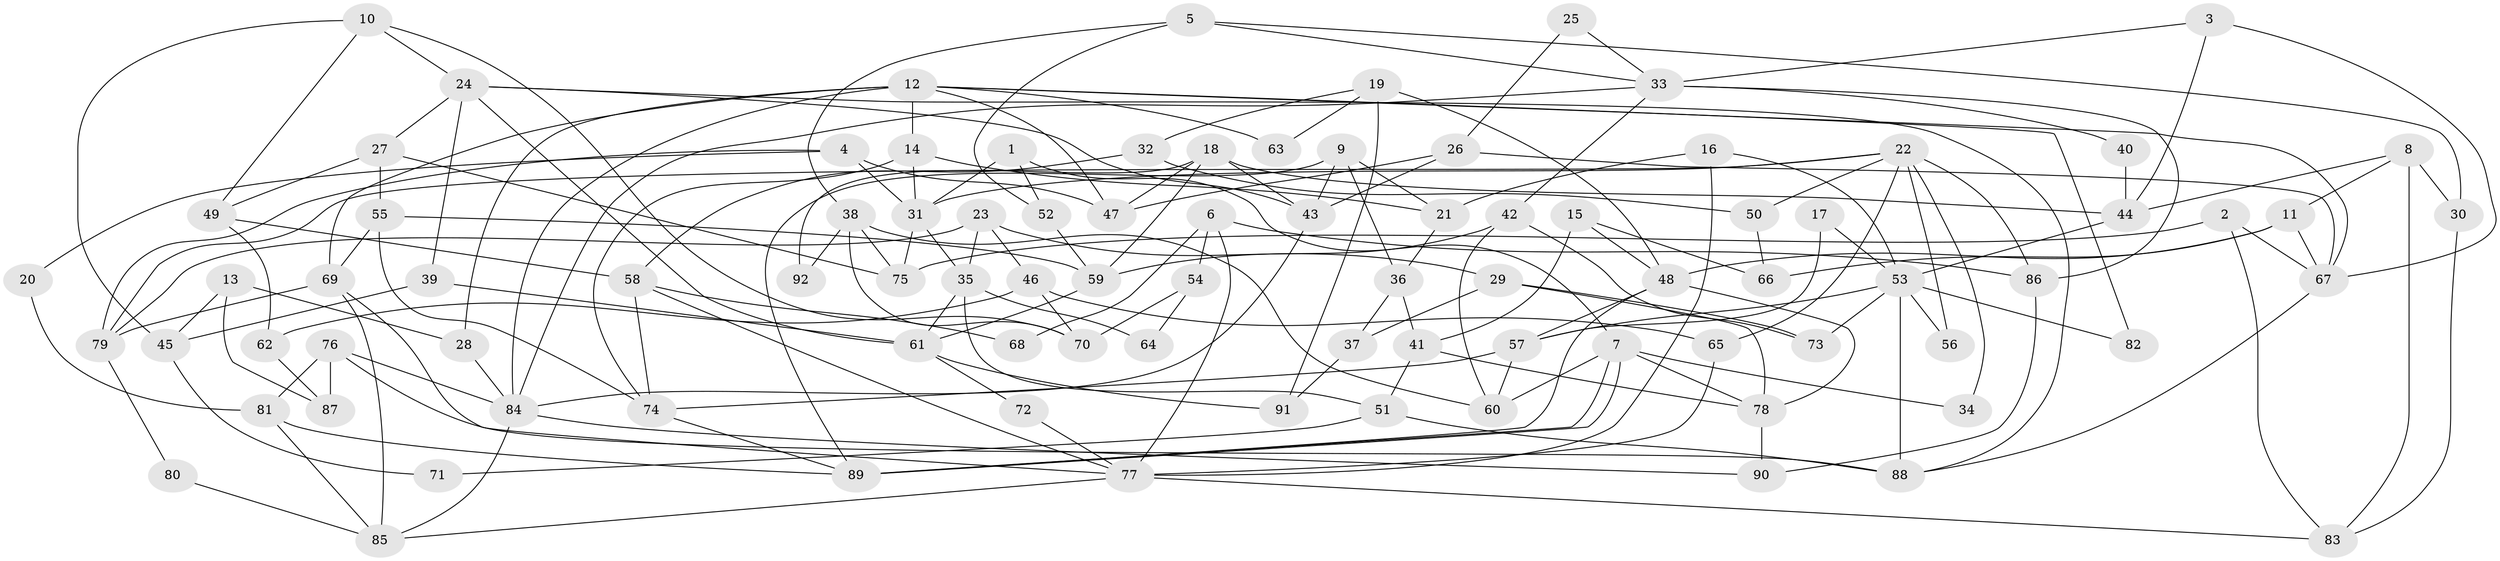 // Generated by graph-tools (version 1.1) at 2025/50/03/09/25 03:50:01]
// undirected, 92 vertices, 184 edges
graph export_dot {
graph [start="1"]
  node [color=gray90,style=filled];
  1;
  2;
  3;
  4;
  5;
  6;
  7;
  8;
  9;
  10;
  11;
  12;
  13;
  14;
  15;
  16;
  17;
  18;
  19;
  20;
  21;
  22;
  23;
  24;
  25;
  26;
  27;
  28;
  29;
  30;
  31;
  32;
  33;
  34;
  35;
  36;
  37;
  38;
  39;
  40;
  41;
  42;
  43;
  44;
  45;
  46;
  47;
  48;
  49;
  50;
  51;
  52;
  53;
  54;
  55;
  56;
  57;
  58;
  59;
  60;
  61;
  62;
  63;
  64;
  65;
  66;
  67;
  68;
  69;
  70;
  71;
  72;
  73;
  74;
  75;
  76;
  77;
  78;
  79;
  80;
  81;
  82;
  83;
  84;
  85;
  86;
  87;
  88;
  89;
  90;
  91;
  92;
  1 -- 31;
  1 -- 52;
  1 -- 7;
  2 -- 83;
  2 -- 67;
  2 -- 75;
  3 -- 67;
  3 -- 33;
  3 -- 44;
  4 -- 31;
  4 -- 47;
  4 -- 20;
  4 -- 79;
  5 -- 30;
  5 -- 38;
  5 -- 33;
  5 -- 52;
  6 -- 86;
  6 -- 77;
  6 -- 54;
  6 -- 68;
  7 -- 89;
  7 -- 89;
  7 -- 34;
  7 -- 60;
  7 -- 78;
  8 -- 44;
  8 -- 11;
  8 -- 30;
  8 -- 83;
  9 -- 89;
  9 -- 43;
  9 -- 21;
  9 -- 36;
  10 -- 70;
  10 -- 24;
  10 -- 45;
  10 -- 49;
  11 -- 67;
  11 -- 48;
  11 -- 66;
  12 -- 69;
  12 -- 84;
  12 -- 14;
  12 -- 28;
  12 -- 47;
  12 -- 63;
  12 -- 67;
  12 -- 82;
  13 -- 28;
  13 -- 45;
  13 -- 87;
  14 -- 21;
  14 -- 31;
  14 -- 74;
  15 -- 48;
  15 -- 41;
  15 -- 66;
  16 -- 77;
  16 -- 53;
  16 -- 21;
  17 -- 53;
  17 -- 57;
  18 -- 44;
  18 -- 59;
  18 -- 43;
  18 -- 47;
  18 -- 92;
  19 -- 48;
  19 -- 32;
  19 -- 63;
  19 -- 91;
  20 -- 81;
  21 -- 36;
  22 -- 31;
  22 -- 79;
  22 -- 34;
  22 -- 50;
  22 -- 56;
  22 -- 65;
  22 -- 86;
  23 -- 79;
  23 -- 29;
  23 -- 35;
  23 -- 46;
  24 -- 61;
  24 -- 88;
  24 -- 27;
  24 -- 39;
  24 -- 43;
  25 -- 33;
  25 -- 26;
  26 -- 43;
  26 -- 47;
  26 -- 67;
  27 -- 49;
  27 -- 55;
  27 -- 75;
  28 -- 84;
  29 -- 78;
  29 -- 73;
  29 -- 37;
  30 -- 83;
  31 -- 75;
  31 -- 35;
  32 -- 50;
  32 -- 58;
  33 -- 84;
  33 -- 40;
  33 -- 42;
  33 -- 86;
  35 -- 51;
  35 -- 61;
  35 -- 64;
  36 -- 37;
  36 -- 41;
  37 -- 91;
  38 -- 60;
  38 -- 75;
  38 -- 70;
  38 -- 92;
  39 -- 61;
  39 -- 45;
  40 -- 44;
  41 -- 51;
  41 -- 78;
  42 -- 59;
  42 -- 60;
  42 -- 73;
  43 -- 84;
  44 -- 53;
  45 -- 71;
  46 -- 65;
  46 -- 62;
  46 -- 70;
  48 -- 78;
  48 -- 89;
  48 -- 57;
  49 -- 62;
  49 -- 58;
  50 -- 66;
  51 -- 88;
  51 -- 71;
  52 -- 59;
  53 -- 88;
  53 -- 57;
  53 -- 56;
  53 -- 73;
  53 -- 82;
  54 -- 70;
  54 -- 64;
  55 -- 74;
  55 -- 59;
  55 -- 69;
  57 -- 60;
  57 -- 74;
  58 -- 74;
  58 -- 68;
  58 -- 77;
  59 -- 61;
  61 -- 91;
  61 -- 72;
  62 -- 87;
  65 -- 77;
  67 -- 88;
  69 -- 77;
  69 -- 79;
  69 -- 85;
  72 -- 77;
  74 -- 89;
  76 -- 81;
  76 -- 84;
  76 -- 87;
  76 -- 88;
  77 -- 85;
  77 -- 83;
  78 -- 90;
  79 -- 80;
  80 -- 85;
  81 -- 85;
  81 -- 89;
  84 -- 90;
  84 -- 85;
  86 -- 90;
}
